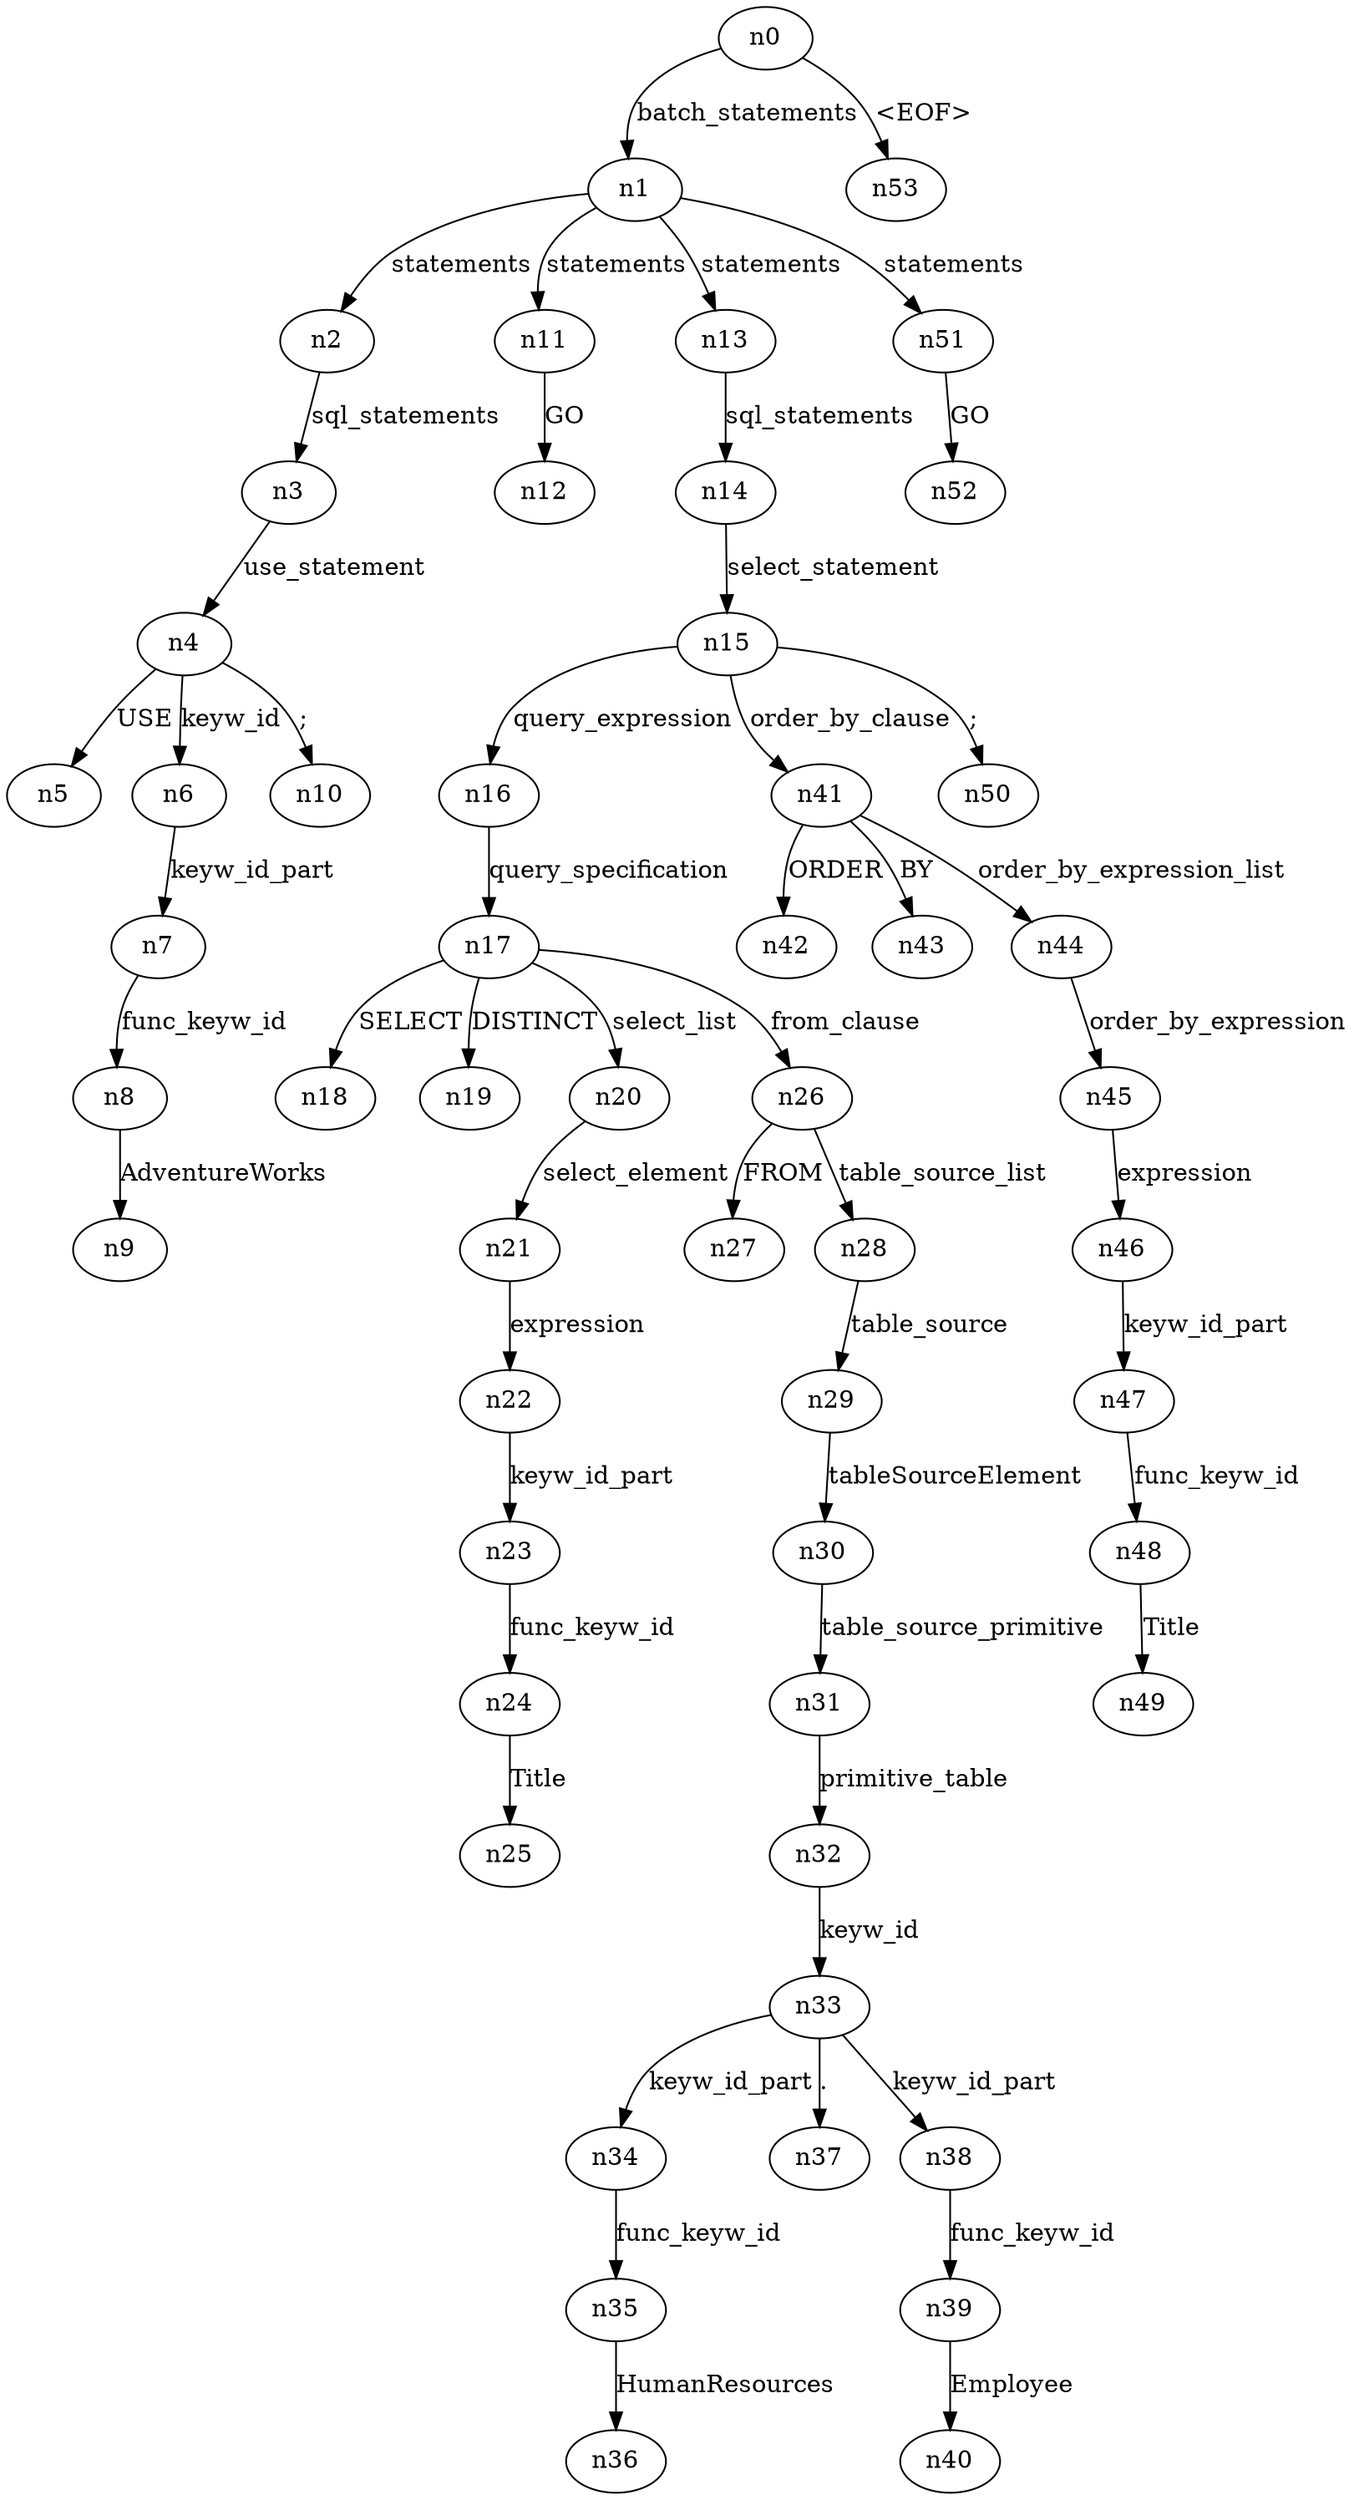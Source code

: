 digraph ParseTree {
  n0 -> n1 [label="batch_statements"];
  n1 -> n2 [label="statements"];
  n2 -> n3 [label="sql_statements"];
  n3 -> n4 [label="use_statement"];
  n4 -> n5 [label="USE"];
  n4 -> n6 [label="keyw_id"];
  n6 -> n7 [label="keyw_id_part"];
  n7 -> n8 [label="func_keyw_id"];
  n8 -> n9 [label="AdventureWorks"];
  n4 -> n10 [label=";"];
  n1 -> n11 [label="statements"];
  n11 -> n12 [label="GO"];
  n1 -> n13 [label="statements"];
  n13 -> n14 [label="sql_statements"];
  n14 -> n15 [label="select_statement"];
  n15 -> n16 [label="query_expression"];
  n16 -> n17 [label="query_specification"];
  n17 -> n18 [label="SELECT"];
  n17 -> n19 [label="DISTINCT"];
  n17 -> n20 [label="select_list"];
  n20 -> n21 [label="select_element"];
  n21 -> n22 [label="expression"];
  n22 -> n23 [label="keyw_id_part"];
  n23 -> n24 [label="func_keyw_id"];
  n24 -> n25 [label="Title"];
  n17 -> n26 [label="from_clause"];
  n26 -> n27 [label="FROM"];
  n26 -> n28 [label="table_source_list"];
  n28 -> n29 [label="table_source"];
  n29 -> n30 [label="tableSourceElement"];
  n30 -> n31 [label="table_source_primitive"];
  n31 -> n32 [label="primitive_table"];
  n32 -> n33 [label="keyw_id"];
  n33 -> n34 [label="keyw_id_part"];
  n34 -> n35 [label="func_keyw_id"];
  n35 -> n36 [label="HumanResources"];
  n33 -> n37 [label="."];
  n33 -> n38 [label="keyw_id_part"];
  n38 -> n39 [label="func_keyw_id"];
  n39 -> n40 [label="Employee"];
  n15 -> n41 [label="order_by_clause"];
  n41 -> n42 [label="ORDER"];
  n41 -> n43 [label="BY"];
  n41 -> n44 [label="order_by_expression_list"];
  n44 -> n45 [label="order_by_expression"];
  n45 -> n46 [label="expression"];
  n46 -> n47 [label="keyw_id_part"];
  n47 -> n48 [label="func_keyw_id"];
  n48 -> n49 [label="Title"];
  n15 -> n50 [label=";"];
  n1 -> n51 [label="statements"];
  n51 -> n52 [label="GO"];
  n0 -> n53 [label="<EOF>"];
}